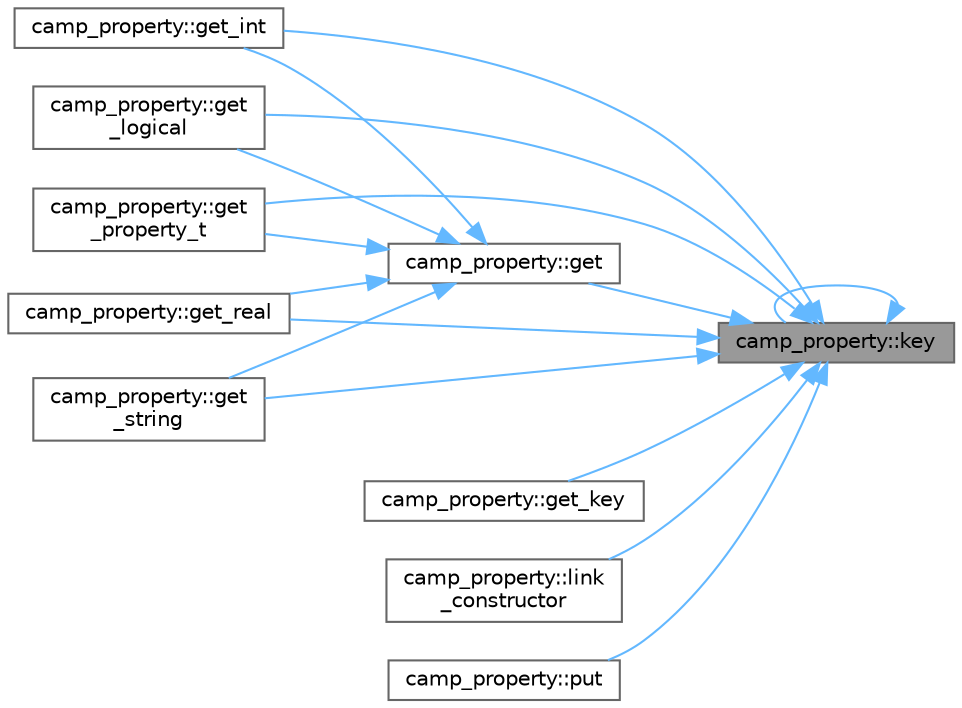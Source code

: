 digraph "camp_property::key"
{
 // LATEX_PDF_SIZE
  bgcolor="transparent";
  edge [fontname=Helvetica,fontsize=10,labelfontname=Helvetica,labelfontsize=10];
  node [fontname=Helvetica,fontsize=10,shape=box,height=0.2,width=0.4];
  rankdir="RL";
  Node1 [label="camp_property::key",height=0.2,width=0.4,color="gray40", fillcolor="grey60", style="filled", fontcolor="black",tooltip="Get the key name of a property."];
  Node1 -> Node2 [dir="back",color="steelblue1",style="solid"];
  Node2 [label="camp_property::get",height=0.2,width=0.4,color="grey40", fillcolor="white", style="filled",URL="$namespacecamp__property.html#a6980a9f16e3c1a9c83783070b34d4f55",tooltip="Find a key-value pair by key name. Returns a null pointer if the key name is not found."];
  Node2 -> Node3 [dir="back",color="steelblue1",style="solid"];
  Node3 [label="camp_property::get_int",height=0.2,width=0.4,color="grey40", fillcolor="white", style="filled",URL="$namespacecamp__property.html#aea9874a70ce05c8ae096d11c14baa707",tooltip="Get an integer value. The return value is true if the key-value pair was found, and false otherwise...."];
  Node2 -> Node4 [dir="back",color="steelblue1",style="solid"];
  Node4 [label="camp_property::get\l_logical",height=0.2,width=0.4,color="grey40", fillcolor="white", style="filled",URL="$namespacecamp__property.html#a00491ca01f9acc9a906c07c385dccefa",tooltip="Get a logical value. The return value is true if the key-value pair was found, and false otherwise...."];
  Node2 -> Node5 [dir="back",color="steelblue1",style="solid"];
  Node5 [label="camp_property::get\l_property_t",height=0.2,width=0.4,color="grey40", fillcolor="white", style="filled",URL="$namespacecamp__property.html#a9f41d477ab2a3fde0b6f115a0448ad19",tooltip="Get a property sub-set. The return value is true if the key-value pair was found, and false otherwise..."];
  Node2 -> Node6 [dir="back",color="steelblue1",style="solid"];
  Node6 [label="camp_property::get_real",height=0.2,width=0.4,color="grey40", fillcolor="white", style="filled",URL="$namespacecamp__property.html#a9120f7b01448c0f2fb101ed54ba2f443",tooltip="Get a real value. The return value is true if the key-value pair was found, and false otherwise...."];
  Node2 -> Node7 [dir="back",color="steelblue1",style="solid"];
  Node7 [label="camp_property::get\l_string",height=0.2,width=0.4,color="grey40", fillcolor="white", style="filled",URL="$namespacecamp__property.html#a19d4b93f821c29744eb4e9533f30d524",tooltip="Get a string value. The return value is true if the key-value pair was found, and false otherwise...."];
  Node1 -> Node3 [dir="back",color="steelblue1",style="solid"];
  Node1 -> Node8 [dir="back",color="steelblue1",style="solid"];
  Node8 [label="camp_property::get_key",height=0.2,width=0.4,color="grey40", fillcolor="white", style="filled",URL="$namespacecamp__property.html#a58b829ab9f394256ce81e6574a378476",tooltip="Get the key name of the element currently pointed to by the iterator. Returns true if the iterator po..."];
  Node1 -> Node4 [dir="back",color="steelblue1",style="solid"];
  Node1 -> Node5 [dir="back",color="steelblue1",style="solid"];
  Node1 -> Node6 [dir="back",color="steelblue1",style="solid"];
  Node1 -> Node7 [dir="back",color="steelblue1",style="solid"];
  Node1 -> Node1 [dir="back",color="steelblue1",style="solid"];
  Node1 -> Node9 [dir="back",color="steelblue1",style="solid"];
  Node9 [label="camp_property::link\l_constructor",height=0.2,width=0.4,color="grey40", fillcolor="white", style="filled",URL="$namespacecamp__property.html#a2bac0cf3f0c88a40cdf50132e00dd30c",tooltip="Constructor for property_link_t."];
  Node1 -> Node10 [dir="back",color="steelblue1",style="solid"];
  Node10 [label="camp_property::put",height=0.2,width=0.4,color="grey40", fillcolor="white", style="filled",URL="$namespacecamp__property.html#a6a05a24ce71c2d8ec6d9667bcda6d675",tooltip="Put an element in the property data set."];
}
